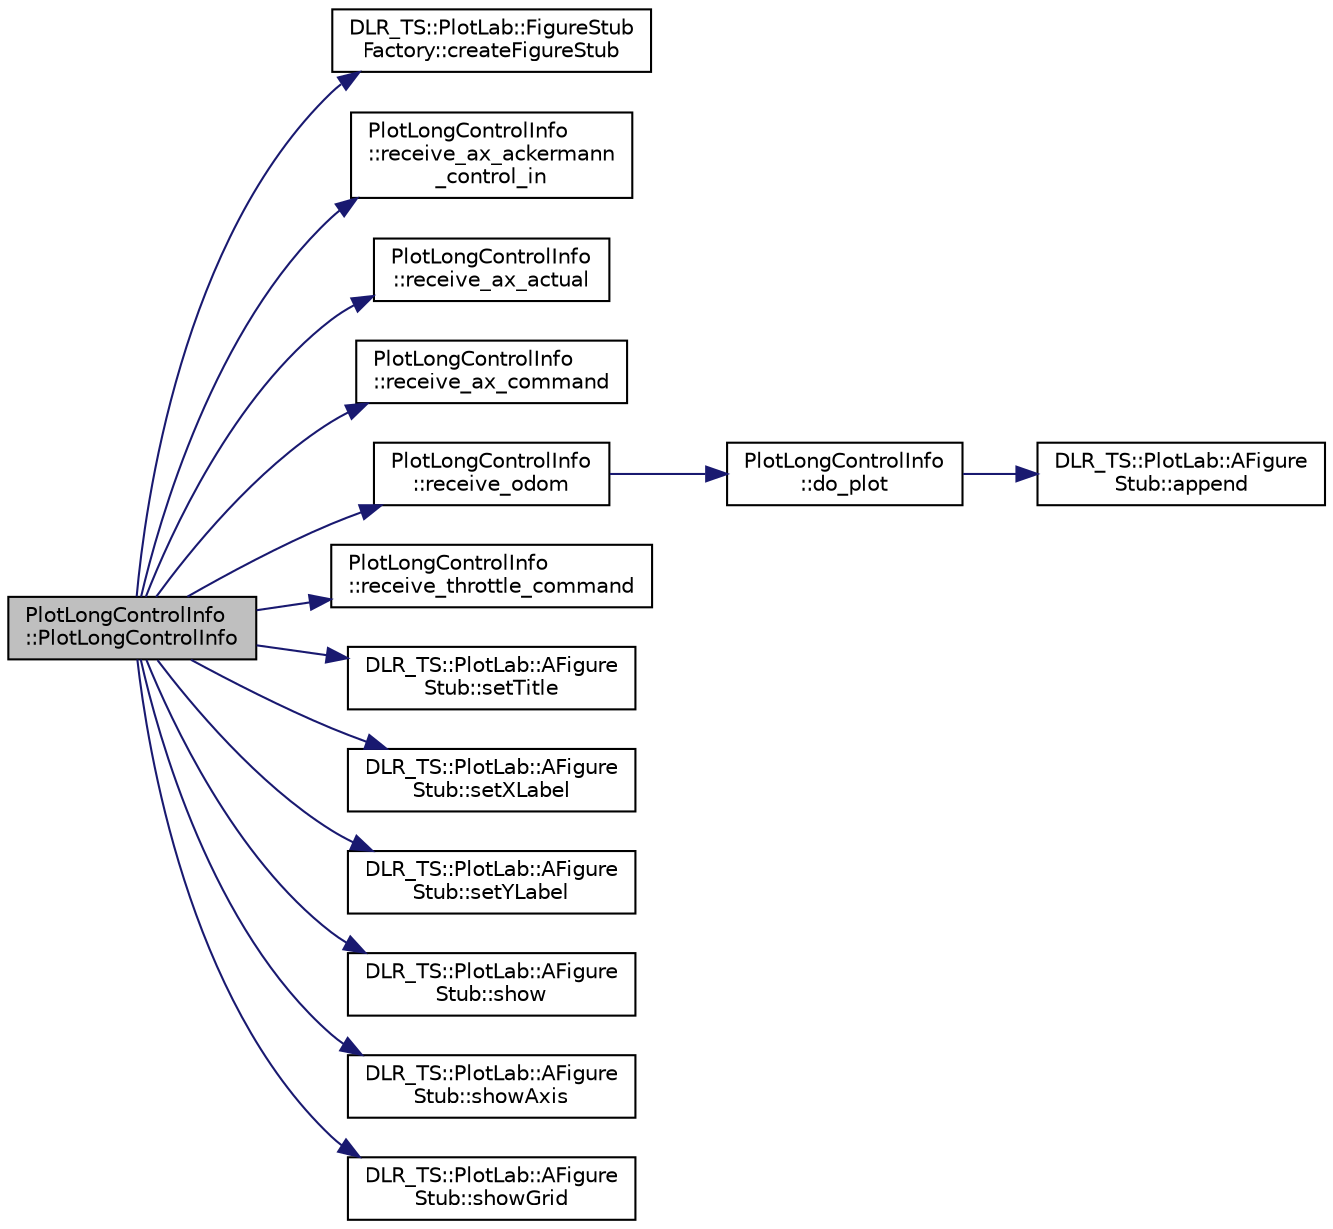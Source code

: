 digraph "PlotLongControlInfo::PlotLongControlInfo"
{
 // LATEX_PDF_SIZE
  edge [fontname="Helvetica",fontsize="10",labelfontname="Helvetica",labelfontsize="10"];
  node [fontname="Helvetica",fontsize="10",shape=record];
  rankdir="LR";
  Node1 [label="PlotLongControlInfo\l::PlotLongControlInfo",height=0.2,width=0.4,color="black", fillcolor="grey75", style="filled", fontcolor="black",tooltip=" "];
  Node1 -> Node2 [color="midnightblue",fontsize="10",style="solid",fontname="Helvetica"];
  Node2 [label="DLR_TS::PlotLab::FigureStub\lFactory::createFigureStub",height=0.2,width=0.4,color="black", fillcolor="white", style="filled",URL="$classDLR__TS_1_1PlotLab_1_1FigureStubFactory.html#a842dc9d218e8433f3443a08d47cfd6cc",tooltip=" "];
  Node1 -> Node3 [color="midnightblue",fontsize="10",style="solid",fontname="Helvetica"];
  Node3 [label="PlotLongControlInfo\l::receive_ax_ackermann\l_control_in",height=0.2,width=0.4,color="black", fillcolor="white", style="filled",URL="$classPlotLongControlInfo.html#ae0b5a3cabbd2ead5f46f334920385984",tooltip=" "];
  Node1 -> Node4 [color="midnightblue",fontsize="10",style="solid",fontname="Helvetica"];
  Node4 [label="PlotLongControlInfo\l::receive_ax_actual",height=0.2,width=0.4,color="black", fillcolor="white", style="filled",URL="$classPlotLongControlInfo.html#a6c36d239ae5bc9b9fd899c9b050e9577",tooltip=" "];
  Node1 -> Node5 [color="midnightblue",fontsize="10",style="solid",fontname="Helvetica"];
  Node5 [label="PlotLongControlInfo\l::receive_ax_command",height=0.2,width=0.4,color="black", fillcolor="white", style="filled",URL="$classPlotLongControlInfo.html#aac8cd92b12a3eb6e93d82137509f9e43",tooltip=" "];
  Node1 -> Node6 [color="midnightblue",fontsize="10",style="solid",fontname="Helvetica"];
  Node6 [label="PlotLongControlInfo\l::receive_odom",height=0.2,width=0.4,color="black", fillcolor="white", style="filled",URL="$classPlotLongControlInfo.html#a93c92bdfeee6f3027685d582f12339ef",tooltip=" "];
  Node6 -> Node7 [color="midnightblue",fontsize="10",style="solid",fontname="Helvetica"];
  Node7 [label="PlotLongControlInfo\l::do_plot",height=0.2,width=0.4,color="black", fillcolor="white", style="filled",URL="$classPlotLongControlInfo.html#a2cbcd6e173fa48d566257d9eaf1582eb",tooltip=" "];
  Node7 -> Node8 [color="midnightblue",fontsize="10",style="solid",fontname="Helvetica"];
  Node8 [label="DLR_TS::PlotLab::AFigure\lStub::append",height=0.2,width=0.4,color="black", fillcolor="white", style="filled",URL="$classDLR__TS_1_1PlotLab_1_1AFigureStub.html#a4da398fda2c19ea3ca5b4b289d785942",tooltip=" "];
  Node1 -> Node9 [color="midnightblue",fontsize="10",style="solid",fontname="Helvetica"];
  Node9 [label="PlotLongControlInfo\l::receive_throttle_command",height=0.2,width=0.4,color="black", fillcolor="white", style="filled",URL="$classPlotLongControlInfo.html#a993a15b4d82d3a86fdadf84992f8b327",tooltip=" "];
  Node1 -> Node10 [color="midnightblue",fontsize="10",style="solid",fontname="Helvetica"];
  Node10 [label="DLR_TS::PlotLab::AFigure\lStub::setTitle",height=0.2,width=0.4,color="black", fillcolor="white", style="filled",URL="$classDLR__TS_1_1PlotLab_1_1AFigureStub.html#a3994095bb7e5a790101141b2ff6afaa2",tooltip=" "];
  Node1 -> Node11 [color="midnightblue",fontsize="10",style="solid",fontname="Helvetica"];
  Node11 [label="DLR_TS::PlotLab::AFigure\lStub::setXLabel",height=0.2,width=0.4,color="black", fillcolor="white", style="filled",URL="$classDLR__TS_1_1PlotLab_1_1AFigureStub.html#a37cf8aa86c60d57085968099c250e4ea",tooltip=" "];
  Node1 -> Node12 [color="midnightblue",fontsize="10",style="solid",fontname="Helvetica"];
  Node12 [label="DLR_TS::PlotLab::AFigure\lStub::setYLabel",height=0.2,width=0.4,color="black", fillcolor="white", style="filled",URL="$classDLR__TS_1_1PlotLab_1_1AFigureStub.html#a87aa4facd550c9fd8c13ef81180b7aa3",tooltip=" "];
  Node1 -> Node13 [color="midnightblue",fontsize="10",style="solid",fontname="Helvetica"];
  Node13 [label="DLR_TS::PlotLab::AFigure\lStub::show",height=0.2,width=0.4,color="black", fillcolor="white", style="filled",URL="$classDLR__TS_1_1PlotLab_1_1AFigureStub.html#aaf1a1edc084b34e18315896c3f248695",tooltip=" "];
  Node1 -> Node14 [color="midnightblue",fontsize="10",style="solid",fontname="Helvetica"];
  Node14 [label="DLR_TS::PlotLab::AFigure\lStub::showAxis",height=0.2,width=0.4,color="black", fillcolor="white", style="filled",URL="$classDLR__TS_1_1PlotLab_1_1AFigureStub.html#a5dfd916c9ea11459ee05d73d4d37744d",tooltip=" "];
  Node1 -> Node15 [color="midnightblue",fontsize="10",style="solid",fontname="Helvetica"];
  Node15 [label="DLR_TS::PlotLab::AFigure\lStub::showGrid",height=0.2,width=0.4,color="black", fillcolor="white", style="filled",URL="$classDLR__TS_1_1PlotLab_1_1AFigureStub.html#a6a1df8146daff2b1a7003d85c4d2caaf",tooltip=" "];
}
